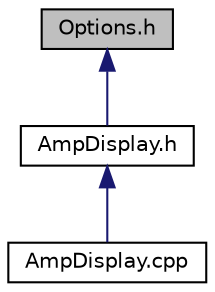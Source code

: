 digraph "Options.h"
{
 // LATEX_PDF_SIZE
  edge [fontname="Helvetica",fontsize="10",labelfontname="Helvetica",labelfontsize="10"];
  node [fontname="Helvetica",fontsize="10",shape=record];
  Node1 [label="Options.h",height=0.2,width=0.4,color="black", fillcolor="grey75", style="filled", fontcolor="black",tooltip=" "];
  Node1 -> Node2 [dir="back",color="midnightblue",fontsize="10",style="solid"];
  Node2 [label="AmpDisplay.h",height=0.2,width=0.4,color="black", fillcolor="white", style="filled",URL="$_amp_display_8h.html",tooltip=" "];
  Node2 -> Node3 [dir="back",color="midnightblue",fontsize="10",style="solid"];
  Node3 [label="AmpDisplay.cpp",height=0.2,width=0.4,color="black", fillcolor="white", style="filled",URL="$_amp_display_8cpp.html",tooltip=" "];
}
